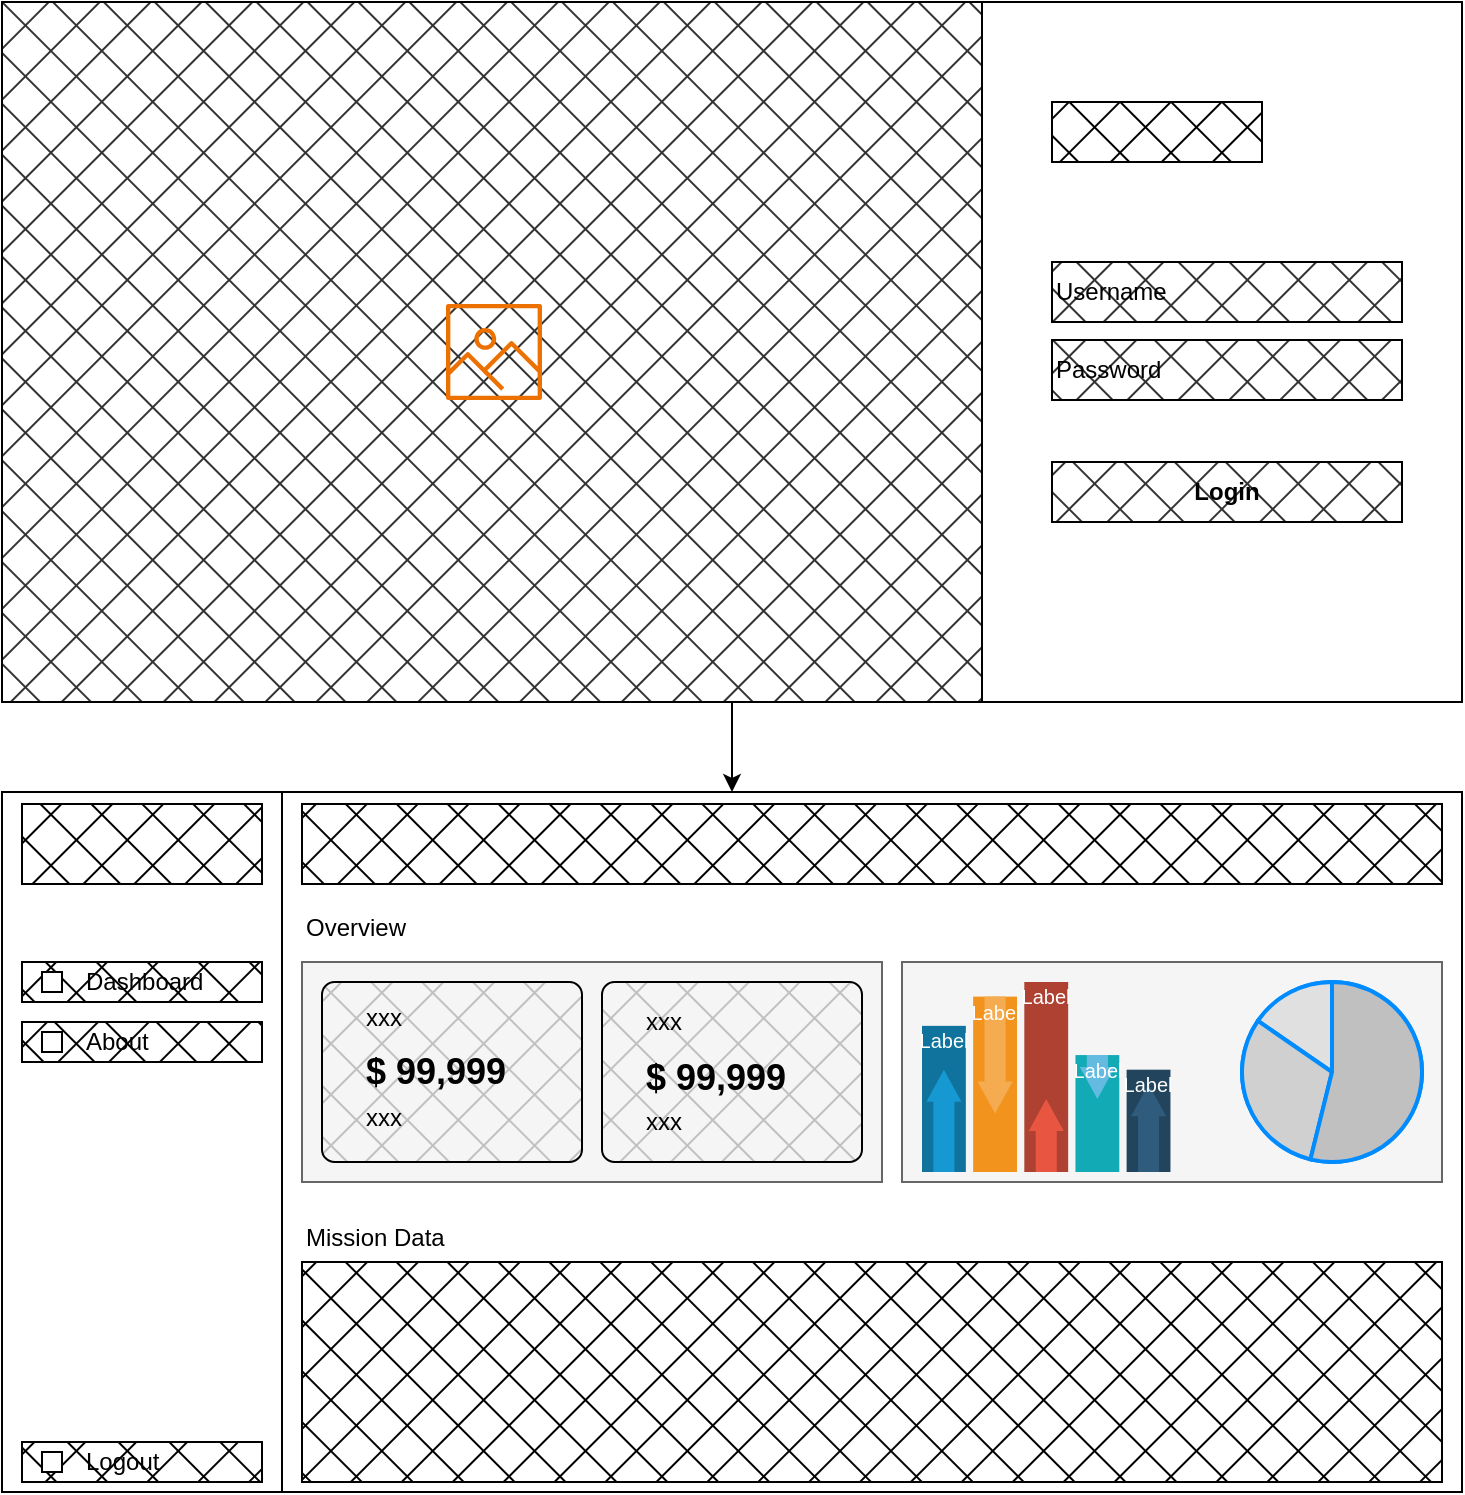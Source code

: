<mxfile version="22.1.17" type="device">
  <diagram name="Page-1" id="XQvMnGmRDHejmDLyMg9e">
    <mxGraphModel dx="922" dy="1581" grid="1" gridSize="10" guides="1" tooltips="1" connect="1" arrows="1" fold="1" page="1" pageScale="1" pageWidth="850" pageHeight="1100" math="0" shadow="0">
      <root>
        <mxCell id="0" />
        <mxCell id="1" parent="0" />
        <mxCell id="EJ4NFdJz3JmzMJcH4kfM-1" value="" style="rounded=0;whiteSpace=wrap;html=1;" vertex="1" parent="1">
          <mxGeometry x="80" y="85" width="730" height="350" as="geometry" />
        </mxCell>
        <mxCell id="EJ4NFdJz3JmzMJcH4kfM-2" value="" style="rounded=0;whiteSpace=wrap;html=1;" vertex="1" parent="1">
          <mxGeometry x="80" y="85" width="140" height="350" as="geometry" />
        </mxCell>
        <mxCell id="EJ4NFdJz3JmzMJcH4kfM-3" value="" style="rounded=0;whiteSpace=wrap;html=1;gradientColor=none;fillColor=#000000;fillStyle=cross-hatch;" vertex="1" parent="1">
          <mxGeometry x="230" y="91" width="570" height="40" as="geometry" />
        </mxCell>
        <mxCell id="EJ4NFdJz3JmzMJcH4kfM-4" value="" style="rounded=0;whiteSpace=wrap;html=1;gradientColor=none;fillColor=#000000;fillStyle=cross-hatch;" vertex="1" parent="1">
          <mxGeometry x="90" y="170" width="120" height="20" as="geometry" />
        </mxCell>
        <mxCell id="EJ4NFdJz3JmzMJcH4kfM-5" value="" style="rounded=0;whiteSpace=wrap;html=1;gradientColor=none;fillColor=#000000;fillStyle=cross-hatch;" vertex="1" parent="1">
          <mxGeometry x="90" y="410" width="120" height="20" as="geometry" />
        </mxCell>
        <mxCell id="EJ4NFdJz3JmzMJcH4kfM-6" value="" style="rounded=0;whiteSpace=wrap;html=1;gradientColor=none;fillColor=#000000;fillStyle=cross-hatch;" vertex="1" parent="1">
          <mxGeometry x="90" y="200" width="120" height="20" as="geometry" />
        </mxCell>
        <mxCell id="EJ4NFdJz3JmzMJcH4kfM-7" value="" style="rounded=0;whiteSpace=wrap;html=1;" vertex="1" parent="1">
          <mxGeometry x="100" y="175" width="10" height="10" as="geometry" />
        </mxCell>
        <mxCell id="EJ4NFdJz3JmzMJcH4kfM-8" value="" style="rounded=0;whiteSpace=wrap;html=1;" vertex="1" parent="1">
          <mxGeometry x="100" y="205" width="10" height="10" as="geometry" />
        </mxCell>
        <mxCell id="EJ4NFdJz3JmzMJcH4kfM-10" value="" style="rounded=0;whiteSpace=wrap;html=1;" vertex="1" parent="1">
          <mxGeometry x="100" y="415" width="10" height="10" as="geometry" />
        </mxCell>
        <mxCell id="EJ4NFdJz3JmzMJcH4kfM-11" value="Dashboard" style="text;html=1;strokeColor=none;fillColor=none;align=left;verticalAlign=middle;whiteSpace=wrap;rounded=0;" vertex="1" parent="1">
          <mxGeometry x="120" y="165" width="60" height="30" as="geometry" />
        </mxCell>
        <mxCell id="EJ4NFdJz3JmzMJcH4kfM-12" value="About" style="text;html=1;strokeColor=none;fillColor=none;align=left;verticalAlign=middle;whiteSpace=wrap;rounded=0;" vertex="1" parent="1">
          <mxGeometry x="120" y="195" width="60" height="30" as="geometry" />
        </mxCell>
        <mxCell id="EJ4NFdJz3JmzMJcH4kfM-13" value="Logout" style="text;html=1;strokeColor=none;fillColor=none;align=left;verticalAlign=middle;whiteSpace=wrap;rounded=0;" vertex="1" parent="1">
          <mxGeometry x="120" y="405" width="60" height="30" as="geometry" />
        </mxCell>
        <mxCell id="EJ4NFdJz3JmzMJcH4kfM-14" value="Overview" style="text;html=1;strokeColor=none;fillColor=none;align=left;verticalAlign=middle;whiteSpace=wrap;rounded=0;" vertex="1" parent="1">
          <mxGeometry x="230" y="145" width="60" height="15" as="geometry" />
        </mxCell>
        <mxCell id="EJ4NFdJz3JmzMJcH4kfM-15" value="" style="rounded=0;whiteSpace=wrap;html=1;gradientColor=none;fillColor=#000000;fillStyle=cross-hatch;" vertex="1" parent="1">
          <mxGeometry x="90" y="91" width="120" height="40" as="geometry" />
        </mxCell>
        <mxCell id="EJ4NFdJz3JmzMJcH4kfM-16" value="" style="rounded=0;whiteSpace=wrap;html=1;fillColor=#f5f5f5;fontColor=#333333;strokeColor=#666666;" vertex="1" parent="1">
          <mxGeometry x="230" y="170" width="290" height="110" as="geometry" />
        </mxCell>
        <mxCell id="EJ4NFdJz3JmzMJcH4kfM-17" value="" style="rounded=0;whiteSpace=wrap;html=1;fillColor=#f5f5f5;fontColor=#333333;strokeColor=#666666;" vertex="1" parent="1">
          <mxGeometry x="530" y="170" width="270" height="110" as="geometry" />
        </mxCell>
        <mxCell id="EJ4NFdJz3JmzMJcH4kfM-19" value="" style="rounded=1;whiteSpace=wrap;html=1;arcSize=7;fillStyle=cross-hatch;fillColor=#c0c0c0;" vertex="1" parent="1">
          <mxGeometry x="380" y="180" width="130" height="90" as="geometry" />
        </mxCell>
        <mxCell id="EJ4NFdJz3JmzMJcH4kfM-21" value="" style="rounded=1;whiteSpace=wrap;html=1;arcSize=7;fillStyle=cross-hatch;fillColor=#c0c0c0;" vertex="1" parent="1">
          <mxGeometry x="240" y="180" width="130" height="90" as="geometry" />
        </mxCell>
        <mxCell id="EJ4NFdJz3JmzMJcH4kfM-22" value="xxx" style="text;html=1;strokeColor=none;fillColor=none;align=left;verticalAlign=middle;whiteSpace=wrap;rounded=0;" vertex="1" parent="1">
          <mxGeometry x="260" y="190" width="60" height="15" as="geometry" />
        </mxCell>
        <mxCell id="EJ4NFdJz3JmzMJcH4kfM-24" value="$ 99,999" style="text;html=1;strokeColor=none;fillColor=none;align=left;verticalAlign=middle;whiteSpace=wrap;rounded=0;fontStyle=1;fontSize=18;" vertex="1" parent="1">
          <mxGeometry x="260" y="210" width="90" height="30" as="geometry" />
        </mxCell>
        <mxCell id="EJ4NFdJz3JmzMJcH4kfM-25" value="xxx" style="text;html=1;strokeColor=none;fillColor=none;align=left;verticalAlign=middle;whiteSpace=wrap;rounded=0;" vertex="1" parent="1">
          <mxGeometry x="260" y="240" width="60" height="15" as="geometry" />
        </mxCell>
        <mxCell id="EJ4NFdJz3JmzMJcH4kfM-27" value="xxx" style="text;html=1;strokeColor=none;fillColor=none;align=left;verticalAlign=middle;whiteSpace=wrap;rounded=0;" vertex="1" parent="1">
          <mxGeometry x="400" y="192.5" width="60" height="15" as="geometry" />
        </mxCell>
        <mxCell id="EJ4NFdJz3JmzMJcH4kfM-28" value="$ 99,999" style="text;html=1;strokeColor=none;fillColor=none;align=left;verticalAlign=middle;whiteSpace=wrap;rounded=0;fontStyle=1;fontSize=18;" vertex="1" parent="1">
          <mxGeometry x="400" y="212.5" width="90" height="30" as="geometry" />
        </mxCell>
        <mxCell id="EJ4NFdJz3JmzMJcH4kfM-29" value="xxx" style="text;html=1;strokeColor=none;fillColor=none;align=left;verticalAlign=middle;whiteSpace=wrap;rounded=0;" vertex="1" parent="1">
          <mxGeometry x="400" y="242.5" width="60" height="15" as="geometry" />
        </mxCell>
        <mxCell id="EJ4NFdJz3JmzMJcH4kfM-45" value="" style="group" vertex="1" connectable="0" parent="1">
          <mxGeometry x="540" y="180" width="124.23" height="95" as="geometry" />
        </mxCell>
        <mxCell id="EJ4NFdJz3JmzMJcH4kfM-30" value="" style="fillColor=#10739E;strokeColor=none;" vertex="1" parent="EJ4NFdJz3JmzMJcH4kfM-45">
          <mxGeometry y="21.923" width="21.923" height="73.077" as="geometry" />
        </mxCell>
        <mxCell id="EJ4NFdJz3JmzMJcH4kfM-31" value="" style="shape=mxgraph.arrows2.arrow;dy=0.4;dx=16;notch=0;direction=north;fillColor=#1699D3;strokeColor=none;" vertex="1" parent="EJ4NFdJz3JmzMJcH4kfM-30">
          <mxGeometry x="2.192" y="21.923" width="17.538" height="51.154" as="geometry" />
        </mxCell>
        <mxCell id="EJ4NFdJz3JmzMJcH4kfM-32" value="Label" style="text;html=1;align=center;verticalAlign=middle;whiteSpace=wrap;fontColor=#FFFFFF;fontSize=10;strokeColor=none;fillColor=none;" vertex="1" parent="EJ4NFdJz3JmzMJcH4kfM-30">
          <mxGeometry width="21.923" height="14.615" as="geometry" />
        </mxCell>
        <mxCell id="EJ4NFdJz3JmzMJcH4kfM-33" value="" style="fillColor=#F2931E;strokeColor=none;" vertex="1" parent="EJ4NFdJz3JmzMJcH4kfM-45">
          <mxGeometry x="25.577" y="7.308" width="21.923" height="87.692" as="geometry" />
        </mxCell>
        <mxCell id="EJ4NFdJz3JmzMJcH4kfM-34" value="" style="shape=mxgraph.arrows2.arrow;dy=0.4;dx=16;notch=0;direction=south;fillColor=#F5AB50;strokeColor=none;" vertex="1" parent="EJ4NFdJz3JmzMJcH4kfM-33">
          <mxGeometry x="2.192" width="17.538" height="58.462" as="geometry" />
        </mxCell>
        <mxCell id="EJ4NFdJz3JmzMJcH4kfM-35" value="Label" style="text;html=1;align=center;verticalAlign=middle;whiteSpace=wrap;fontColor=#FFFFFF;fontSize=10;strokeColor=none;fillColor=none;" vertex="1" parent="EJ4NFdJz3JmzMJcH4kfM-33">
          <mxGeometry width="21.923" height="14.615" as="geometry" />
        </mxCell>
        <mxCell id="EJ4NFdJz3JmzMJcH4kfM-36" value="" style="fillColor=#AE4132;strokeColor=none;" vertex="1" parent="EJ4NFdJz3JmzMJcH4kfM-45">
          <mxGeometry x="51.154" width="21.923" height="95" as="geometry" />
        </mxCell>
        <mxCell id="EJ4NFdJz3JmzMJcH4kfM-37" value="" style="shape=mxgraph.arrows2.arrow;dy=0.4;dx=16;notch=0;direction=north;fillColor=#E85642;strokeColor=none;" vertex="1" parent="EJ4NFdJz3JmzMJcH4kfM-36">
          <mxGeometry x="2.192" y="58.462" width="17.538" height="36.538" as="geometry" />
        </mxCell>
        <mxCell id="EJ4NFdJz3JmzMJcH4kfM-38" value="Label" style="text;html=1;align=center;verticalAlign=middle;whiteSpace=wrap;fontColor=#FFFFFF;fontSize=10;strokeColor=none;fillColor=none;" vertex="1" parent="EJ4NFdJz3JmzMJcH4kfM-36">
          <mxGeometry width="21.923" height="14.615" as="geometry" />
        </mxCell>
        <mxCell id="EJ4NFdJz3JmzMJcH4kfM-39" value="" style="fillColor=#12AAB5;strokeColor=none;" vertex="1" parent="EJ4NFdJz3JmzMJcH4kfM-45">
          <mxGeometry x="76.73" y="36.538" width="21.923" height="58.462" as="geometry" />
        </mxCell>
        <mxCell id="EJ4NFdJz3JmzMJcH4kfM-40" value="" style="shape=mxgraph.arrows2.arrow;dy=0.4;dx=16;notch=0;direction=south;fillColor=#64BBE2;strokeColor=none;" vertex="1" parent="EJ4NFdJz3JmzMJcH4kfM-39">
          <mxGeometry x="2.192" width="17.538" height="21.923" as="geometry" />
        </mxCell>
        <mxCell id="EJ4NFdJz3JmzMJcH4kfM-41" value="Label" style="text;html=1;align=center;verticalAlign=middle;whiteSpace=wrap;fontColor=#FFFFFF;fontSize=10;strokeColor=none;fillColor=none;" vertex="1" parent="EJ4NFdJz3JmzMJcH4kfM-39">
          <mxGeometry width="21.923" height="14.615" as="geometry" />
        </mxCell>
        <mxCell id="EJ4NFdJz3JmzMJcH4kfM-42" value="" style="fillColor=#23445D;strokeColor=none;" vertex="1" parent="EJ4NFdJz3JmzMJcH4kfM-45">
          <mxGeometry x="102.307" y="43.846" width="21.923" height="51.154" as="geometry" />
        </mxCell>
        <mxCell id="EJ4NFdJz3JmzMJcH4kfM-43" value="" style="shape=mxgraph.arrows2.arrow;dy=0.4;dx=16;notch=0;direction=north;fillColor=#2F5B7C;strokeColor=none;" vertex="1" parent="EJ4NFdJz3JmzMJcH4kfM-42">
          <mxGeometry x="2.192" y="7.308" width="17.538" height="43.846" as="geometry" />
        </mxCell>
        <mxCell id="EJ4NFdJz3JmzMJcH4kfM-44" value="Label" style="text;html=1;align=center;verticalAlign=middle;whiteSpace=wrap;fontColor=#FFFFFF;fontSize=10;strokeColor=none;fillColor=none;" vertex="1" parent="EJ4NFdJz3JmzMJcH4kfM-42">
          <mxGeometry width="21.923" height="14.615" as="geometry" />
        </mxCell>
        <mxCell id="EJ4NFdJz3JmzMJcH4kfM-46" value="" style="verticalLabelPosition=bottom;shadow=0;dashed=0;align=center;html=1;verticalAlign=top;strokeWidth=1;shape=mxgraph.mockup.graphics.pieChart;strokeColor=#008cff;parts=10,20,35;partColors=#e0e0e0,#d0d0d0,#c0c0c0,#b0b0b0,#a0a0a0;strokeWidth=2;" vertex="1" parent="1">
          <mxGeometry x="700" y="180" width="90" height="90" as="geometry" />
        </mxCell>
        <mxCell id="EJ4NFdJz3JmzMJcH4kfM-60" value="" style="rounded=0;whiteSpace=wrap;html=1;fillStyle=cross-hatch;fillColor=#000000;" vertex="1" parent="1">
          <mxGeometry x="230" y="320" width="570" height="110" as="geometry" />
        </mxCell>
        <mxCell id="EJ4NFdJz3JmzMJcH4kfM-61" value="Mission Data" style="text;html=1;strokeColor=none;fillColor=none;align=left;verticalAlign=middle;whiteSpace=wrap;rounded=0;" vertex="1" parent="1">
          <mxGeometry x="230" y="300" width="90" height="15" as="geometry" />
        </mxCell>
        <mxCell id="EJ4NFdJz3JmzMJcH4kfM-114" value="" style="edgeStyle=orthogonalEdgeStyle;rounded=0;orthogonalLoop=1;jettySize=auto;html=1;entryX=0.5;entryY=0;entryDx=0;entryDy=0;" edge="1" parent="1" source="EJ4NFdJz3JmzMJcH4kfM-106" target="EJ4NFdJz3JmzMJcH4kfM-1">
          <mxGeometry relative="1" as="geometry" />
        </mxCell>
        <mxCell id="EJ4NFdJz3JmzMJcH4kfM-106" value="" style="rounded=0;whiteSpace=wrap;html=1;" vertex="1" parent="1">
          <mxGeometry x="80" y="-310" width="730" height="350" as="geometry" />
        </mxCell>
        <mxCell id="EJ4NFdJz3JmzMJcH4kfM-107" value="" style="rounded=0;whiteSpace=wrap;html=1;fillStyle=cross-hatch;fillColor=#333333;" vertex="1" parent="1">
          <mxGeometry x="80" y="-310" width="490" height="350" as="geometry" />
        </mxCell>
        <mxCell id="EJ4NFdJz3JmzMJcH4kfM-108" value="" style="sketch=0;outlineConnect=0;fontColor=#232F3E;gradientColor=none;fillColor=#ED7100;strokeColor=none;dashed=0;verticalLabelPosition=bottom;verticalAlign=top;align=center;html=1;fontSize=12;fontStyle=0;aspect=fixed;pointerEvents=1;shape=mxgraph.aws4.container_registry_image;" vertex="1" parent="1">
          <mxGeometry x="302" y="-159" width="48" height="48" as="geometry" />
        </mxCell>
        <mxCell id="EJ4NFdJz3JmzMJcH4kfM-109" value="&lt;div align=&quot;left&quot;&gt;Username&lt;/div&gt;" style="rounded=0;whiteSpace=wrap;html=1;fillStyle=cross-hatch;fillColor=#333333;align=left;" vertex="1" parent="1">
          <mxGeometry x="605" y="-180" width="175" height="30" as="geometry" />
        </mxCell>
        <mxCell id="EJ4NFdJz3JmzMJcH4kfM-110" value="&lt;div align=&quot;left&quot;&gt;Password&lt;/div&gt;" style="rounded=0;whiteSpace=wrap;html=1;fillStyle=cross-hatch;fillColor=#333333;align=left;" vertex="1" parent="1">
          <mxGeometry x="605" y="-141" width="175" height="30" as="geometry" />
        </mxCell>
        <mxCell id="EJ4NFdJz3JmzMJcH4kfM-111" value="" style="rounded=0;whiteSpace=wrap;html=1;fillStyle=cross-hatch;fillColor=#000000;" vertex="1" parent="1">
          <mxGeometry x="605" y="-260" width="105" height="30" as="geometry" />
        </mxCell>
        <mxCell id="EJ4NFdJz3JmzMJcH4kfM-113" value="&lt;div align=&quot;center&quot;&gt;&lt;b&gt;Login&lt;/b&gt;&lt;/div&gt;" style="rounded=0;whiteSpace=wrap;html=1;fillStyle=cross-hatch;fillColor=#333333;align=center;" vertex="1" parent="1">
          <mxGeometry x="605" y="-80" width="175" height="30" as="geometry" />
        </mxCell>
      </root>
    </mxGraphModel>
  </diagram>
</mxfile>

